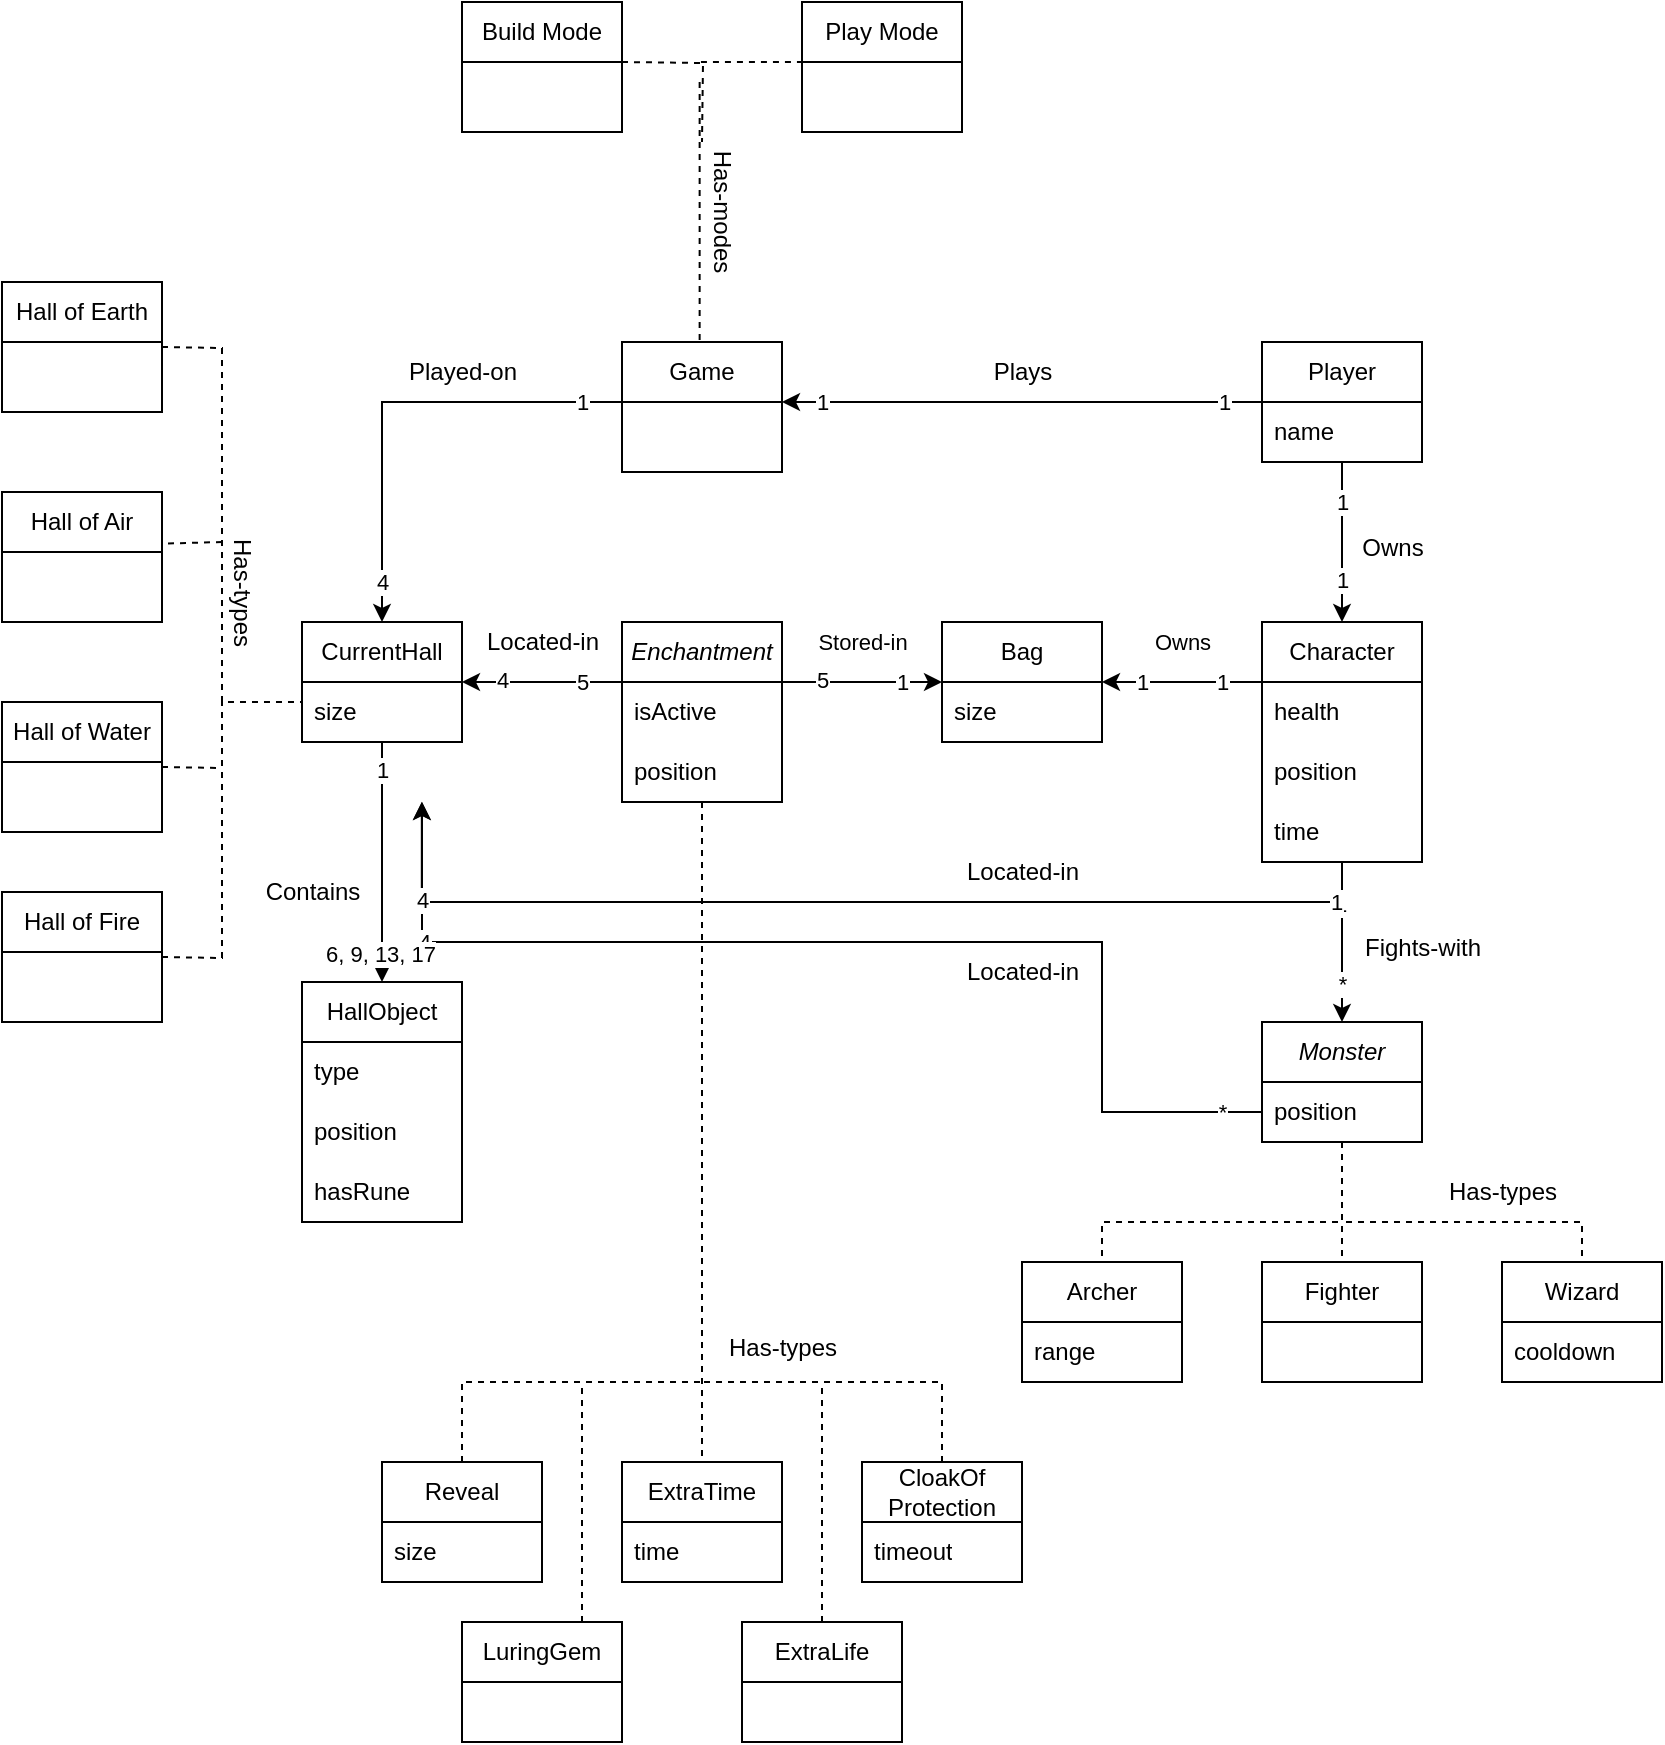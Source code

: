 <mxfile version="24.8.6">
  <diagram id="r8StI41gAjKJ_KKMtLnY" name="Detailed Domain Objects">
    <mxGraphModel dx="1034" dy="1121" grid="1" gridSize="10" guides="1" tooltips="1" connect="1" arrows="1" fold="1" page="1" pageScale="1" pageWidth="850" pageHeight="1100" math="0" shadow="0">
      <root>
        <mxCell id="0" />
        <mxCell id="1" parent="0" />
        <mxCell id="TjRaZC3jn_KxcwbMrIzf-22" value="" style="edgeStyle=orthogonalEdgeStyle;rounded=0;orthogonalLoop=1;jettySize=auto;html=1;" parent="1" source="0Rh8V5HHN-aJFmxf6Aqr-1" target="TjRaZC3jn_KxcwbMrIzf-15" edge="1">
          <mxGeometry relative="1" as="geometry">
            <Array as="points">
              <mxPoint x="600" y="410" />
              <mxPoint x="600" y="410" />
            </Array>
          </mxGeometry>
        </mxCell>
        <mxCell id="TjRaZC3jn_KxcwbMrIzf-27" value="1" style="edgeLabel;html=1;align=center;verticalAlign=middle;resizable=0;points=[];" parent="TjRaZC3jn_KxcwbMrIzf-22" vertex="1" connectable="0">
          <mxGeometry x="-0.741" relative="1" as="geometry">
            <mxPoint x="-10" as="offset" />
          </mxGeometry>
        </mxCell>
        <mxCell id="TjRaZC3jn_KxcwbMrIzf-28" value="1" style="edgeLabel;html=1;align=center;verticalAlign=middle;resizable=0;points=[];" parent="TjRaZC3jn_KxcwbMrIzf-22" vertex="1" connectable="0">
          <mxGeometry x="0.502" relative="1" as="geometry">
            <mxPoint as="offset" />
          </mxGeometry>
        </mxCell>
        <mxCell id="TjRaZC3jn_KxcwbMrIzf-95" value="Owns" style="edgeLabel;html=1;align=center;verticalAlign=middle;resizable=0;points=[];" parent="TjRaZC3jn_KxcwbMrIzf-22" vertex="1" connectable="0">
          <mxGeometry x="0.121" relative="1" as="geometry">
            <mxPoint x="5" y="-20" as="offset" />
          </mxGeometry>
        </mxCell>
        <mxCell id="g17bpL9wYoFB-NFb3FNg-5" style="edgeStyle=orthogonalEdgeStyle;rounded=0;orthogonalLoop=1;jettySize=auto;html=1;entryX=0.5;entryY=0;entryDx=0;entryDy=0;" parent="1" source="0Rh8V5HHN-aJFmxf6Aqr-1" target="g17bpL9wYoFB-NFb3FNg-1" edge="1">
          <mxGeometry relative="1" as="geometry" />
        </mxCell>
        <mxCell id="_4MEU1xwUwrtrg2qVa-n-15" value="1" style="edgeLabel;html=1;align=center;verticalAlign=middle;resizable=0;points=[];" parent="g17bpL9wYoFB-NFb3FNg-5" vertex="1" connectable="0">
          <mxGeometry x="-0.766" y="-1" relative="1" as="geometry">
            <mxPoint y="11" as="offset" />
          </mxGeometry>
        </mxCell>
        <mxCell id="_4MEU1xwUwrtrg2qVa-n-16" value="*" style="edgeLabel;html=1;align=center;verticalAlign=middle;resizable=0;points=[];" parent="g17bpL9wYoFB-NFb3FNg-5" vertex="1" connectable="0">
          <mxGeometry x="0.734" relative="1" as="geometry">
            <mxPoint y="-9" as="offset" />
          </mxGeometry>
        </mxCell>
        <mxCell id="0Rh8V5HHN-aJFmxf6Aqr-1" value="&lt;span style=&quot;font-weight: normal;&quot;&gt;Character&lt;/span&gt;" style="swimlane;fontStyle=1;childLayout=stackLayout;horizontal=1;startSize=30;horizontalStack=0;resizeParent=1;resizeParentMax=0;resizeLast=0;collapsible=1;marginBottom=0;whiteSpace=wrap;html=1;" parent="1" vertex="1">
          <mxGeometry x="640" y="380" width="80" height="120" as="geometry">
            <mxRectangle x="440" y="200" width="70" height="30" as="alternateBounds" />
          </mxGeometry>
        </mxCell>
        <mxCell id="0Rh8V5HHN-aJFmxf6Aqr-2" value="health" style="text;strokeColor=none;fillColor=none;align=left;verticalAlign=middle;spacingLeft=4;spacingRight=4;overflow=hidden;points=[[0,0.5],[1,0.5]];portConstraint=eastwest;rotatable=0;whiteSpace=wrap;html=1;" parent="0Rh8V5HHN-aJFmxf6Aqr-1" vertex="1">
          <mxGeometry y="30" width="80" height="30" as="geometry" />
        </mxCell>
        <mxCell id="SwJz4r6C3m7XHFzL_v_7-4" value="position" style="text;strokeColor=none;fillColor=none;align=left;verticalAlign=middle;spacingLeft=4;spacingRight=4;overflow=hidden;points=[[0,0.5],[1,0.5]];portConstraint=eastwest;rotatable=0;whiteSpace=wrap;html=1;" parent="0Rh8V5HHN-aJFmxf6Aqr-1" vertex="1">
          <mxGeometry y="60" width="80" height="30" as="geometry" />
        </mxCell>
        <mxCell id="TjRaZC3jn_KxcwbMrIzf-1" value="time" style="text;strokeColor=none;fillColor=none;align=left;verticalAlign=middle;spacingLeft=4;spacingRight=4;overflow=hidden;points=[[0,0.5],[1,0.5]];portConstraint=eastwest;rotatable=0;whiteSpace=wrap;html=1;" parent="0Rh8V5HHN-aJFmxf6Aqr-1" vertex="1">
          <mxGeometry y="90" width="80" height="30" as="geometry" />
        </mxCell>
        <mxCell id="aRfdHokwUmLGLlGSiAN2-11" style="edgeStyle=orthogonalEdgeStyle;rounded=0;orthogonalLoop=1;jettySize=auto;html=1;entryX=0.5;entryY=0;entryDx=0;entryDy=0;dashed=1;endArrow=none;endFill=0;exitX=0.5;exitY=1;exitDx=0;exitDy=0;exitPerimeter=0;" parent="1" source="aRfdHokwUmLGLlGSiAN2-21" target="aRfdHokwUmLGLlGSiAN2-3" edge="1">
          <mxGeometry relative="1" as="geometry">
            <mxPoint x="360" y="500.24" as="sourcePoint" />
          </mxGeometry>
        </mxCell>
        <mxCell id="TjRaZC3jn_KxcwbMrIzf-24" value="" style="edgeStyle=orthogonalEdgeStyle;rounded=0;orthogonalLoop=1;jettySize=auto;html=1;endArrow=none;endFill=0;startArrow=classic;startFill=1;" parent="1" source="TjRaZC3jn_KxcwbMrIzf-14" edge="1">
          <mxGeometry relative="1" as="geometry">
            <mxPoint x="400" y="410.043" as="targetPoint" />
            <Array as="points">
              <mxPoint x="460" y="410" />
              <mxPoint x="460" y="410" />
            </Array>
          </mxGeometry>
        </mxCell>
        <mxCell id="TjRaZC3jn_KxcwbMrIzf-29" value="1" style="edgeLabel;html=1;align=center;verticalAlign=middle;resizable=0;points=[];" parent="TjRaZC3jn_KxcwbMrIzf-24" vertex="1" connectable="0">
          <mxGeometry x="-0.495" relative="1" as="geometry">
            <mxPoint as="offset" />
          </mxGeometry>
        </mxCell>
        <mxCell id="TjRaZC3jn_KxcwbMrIzf-30" value="5" style="edgeLabel;html=1;align=center;verticalAlign=middle;resizable=0;points=[];" parent="TjRaZC3jn_KxcwbMrIzf-24" vertex="1" connectable="0">
          <mxGeometry x="0.5" y="-1" relative="1" as="geometry">
            <mxPoint as="offset" />
          </mxGeometry>
        </mxCell>
        <mxCell id="TjRaZC3jn_KxcwbMrIzf-14" value="Bag" style="swimlane;fontStyle=0;childLayout=stackLayout;horizontal=1;startSize=30;horizontalStack=0;resizeParent=1;resizeParentMax=0;resizeLast=0;collapsible=1;marginBottom=0;whiteSpace=wrap;html=1;" parent="1" vertex="1">
          <mxGeometry x="480" y="380" width="80" height="60" as="geometry" />
        </mxCell>
        <mxCell id="TjRaZC3jn_KxcwbMrIzf-15" value="size" style="text;strokeColor=none;fillColor=none;align=left;verticalAlign=middle;spacingLeft=4;spacingRight=4;overflow=hidden;points=[[0,0.5],[1,0.5]];portConstraint=eastwest;rotatable=0;whiteSpace=wrap;html=1;" parent="TjRaZC3jn_KxcwbMrIzf-14" vertex="1">
          <mxGeometry y="30" width="80" height="30" as="geometry" />
        </mxCell>
        <mxCell id="TjRaZC3jn_KxcwbMrIzf-96" value="Stored-in" style="edgeLabel;html=1;align=center;verticalAlign=middle;resizable=0;points=[];" parent="1" vertex="1" connectable="0">
          <mxGeometry x="440" y="390" as="geometry" />
        </mxCell>
        <mxCell id="ca2DVE8kGFUFVi8s4Go_-4" style="edgeStyle=orthogonalEdgeStyle;rounded=0;orthogonalLoop=1;jettySize=auto;html=1;entryX=0.5;entryY=0;entryDx=0;entryDy=0;" parent="1" source="ca2DVE8kGFUFVi8s4Go_-1" target="0Rh8V5HHN-aJFmxf6Aqr-1" edge="1">
          <mxGeometry relative="1" as="geometry" />
        </mxCell>
        <mxCell id="ca2DVE8kGFUFVi8s4Go_-6" value="1" style="edgeLabel;html=1;align=center;verticalAlign=middle;resizable=0;points=[];" parent="ca2DVE8kGFUFVi8s4Go_-4" vertex="1" connectable="0">
          <mxGeometry x="-0.512" relative="1" as="geometry">
            <mxPoint as="offset" />
          </mxGeometry>
        </mxCell>
        <mxCell id="ca2DVE8kGFUFVi8s4Go_-7" value="1" style="edgeLabel;html=1;align=center;verticalAlign=middle;resizable=0;points=[];" parent="ca2DVE8kGFUFVi8s4Go_-4" vertex="1" connectable="0">
          <mxGeometry x="0.457" y="1" relative="1" as="geometry">
            <mxPoint x="-1" as="offset" />
          </mxGeometry>
        </mxCell>
        <mxCell id="ca2DVE8kGFUFVi8s4Go_-1" value="Player" style="swimlane;fontStyle=0;childLayout=stackLayout;horizontal=1;startSize=30;horizontalStack=0;resizeParent=1;resizeParentMax=0;resizeLast=0;collapsible=1;marginBottom=0;whiteSpace=wrap;html=1;" parent="1" vertex="1">
          <mxGeometry x="640" y="240" width="80" height="60" as="geometry">
            <mxRectangle x="90" y="220" width="70" height="30" as="alternateBounds" />
          </mxGeometry>
        </mxCell>
        <mxCell id="ca2DVE8kGFUFVi8s4Go_-2" value="name" style="text;strokeColor=none;fillColor=none;align=left;verticalAlign=middle;spacingLeft=4;spacingRight=4;overflow=hidden;points=[[0,0.5],[1,0.5]];portConstraint=eastwest;rotatable=0;whiteSpace=wrap;html=1;" parent="ca2DVE8kGFUFVi8s4Go_-1" vertex="1">
          <mxGeometry y="30" width="80" height="30" as="geometry" />
        </mxCell>
        <mxCell id="ca2DVE8kGFUFVi8s4Go_-8" value="Owns" style="text;html=1;align=center;verticalAlign=middle;resizable=0;points=[];autosize=1;strokeColor=none;fillColor=none;" parent="1" vertex="1">
          <mxGeometry x="680" y="328" width="50" height="30" as="geometry" />
        </mxCell>
        <mxCell id="_4MEU1xwUwrtrg2qVa-n-11" style="edgeStyle=orthogonalEdgeStyle;rounded=0;orthogonalLoop=1;jettySize=auto;html=1;entryX=0.5;entryY=0;entryDx=0;entryDy=0;endArrow=none;endFill=0;dashed=1;" parent="1" source="g17bpL9wYoFB-NFb3FNg-1" target="_4MEU1xwUwrtrg2qVa-n-4" edge="1">
          <mxGeometry relative="1" as="geometry" />
        </mxCell>
        <mxCell id="_4MEU1xwUwrtrg2qVa-n-12" style="edgeStyle=orthogonalEdgeStyle;rounded=0;orthogonalLoop=1;jettySize=auto;html=1;entryX=0.5;entryY=0;entryDx=0;entryDy=0;endArrow=none;endFill=0;dashed=1;" parent="1" source="g17bpL9wYoFB-NFb3FNg-1" target="_4MEU1xwUwrtrg2qVa-n-1" edge="1">
          <mxGeometry relative="1" as="geometry">
            <Array as="points">
              <mxPoint x="680" y="680" />
              <mxPoint x="560" y="680" />
            </Array>
          </mxGeometry>
        </mxCell>
        <mxCell id="_4MEU1xwUwrtrg2qVa-n-13" style="edgeStyle=orthogonalEdgeStyle;rounded=0;orthogonalLoop=1;jettySize=auto;html=1;endArrow=none;endFill=0;dashed=1;" parent="1" source="g17bpL9wYoFB-NFb3FNg-1" target="_4MEU1xwUwrtrg2qVa-n-7" edge="1">
          <mxGeometry relative="1" as="geometry">
            <Array as="points">
              <mxPoint x="680" y="680" />
              <mxPoint x="800" y="680" />
            </Array>
          </mxGeometry>
        </mxCell>
        <mxCell id="g17bpL9wYoFB-NFb3FNg-1" value="&lt;i&gt;Monster&lt;/i&gt;" style="swimlane;fontStyle=0;childLayout=stackLayout;horizontal=1;startSize=30;horizontalStack=0;resizeParent=1;resizeParentMax=0;resizeLast=0;collapsible=1;marginBottom=0;whiteSpace=wrap;html=1;" parent="1" vertex="1">
          <mxGeometry x="640" y="580" width="80" height="60" as="geometry" />
        </mxCell>
        <mxCell id="gsJrrwT2Hb-L0x3gSjcv-2" style="edgeStyle=orthogonalEdgeStyle;rounded=0;orthogonalLoop=1;jettySize=auto;html=1;" parent="g17bpL9wYoFB-NFb3FNg-1" source="g17bpL9wYoFB-NFb3FNg-2" edge="1">
          <mxGeometry relative="1" as="geometry">
            <mxPoint x="-420" y="-110" as="targetPoint" />
            <Array as="points">
              <mxPoint x="-80" y="45" />
              <mxPoint x="-80" y="-40" />
              <mxPoint x="-420" y="-40" />
            </Array>
          </mxGeometry>
        </mxCell>
        <mxCell id="gsJrrwT2Hb-L0x3gSjcv-3" value="4" style="edgeLabel;html=1;align=center;verticalAlign=middle;resizable=0;points=[];" parent="gsJrrwT2Hb-L0x3gSjcv-2" vertex="1" connectable="0">
          <mxGeometry x="0.754" relative="1" as="geometry">
            <mxPoint as="offset" />
          </mxGeometry>
        </mxCell>
        <mxCell id="gsJrrwT2Hb-L0x3gSjcv-4" value="*" style="edgeLabel;html=1;align=center;verticalAlign=middle;resizable=0;points=[];" parent="gsJrrwT2Hb-L0x3gSjcv-2" vertex="1" connectable="0">
          <mxGeometry x="-0.931" relative="1" as="geometry">
            <mxPoint as="offset" />
          </mxGeometry>
        </mxCell>
        <mxCell id="g17bpL9wYoFB-NFb3FNg-2" value="position" style="text;strokeColor=none;fillColor=none;align=left;verticalAlign=middle;spacingLeft=4;spacingRight=4;overflow=hidden;points=[[0,0.5],[1,0.5]];portConstraint=eastwest;rotatable=0;whiteSpace=wrap;html=1;" parent="g17bpL9wYoFB-NFb3FNg-1" vertex="1">
          <mxGeometry y="30" width="80" height="30" as="geometry" />
        </mxCell>
        <mxCell id="g17bpL9wYoFB-NFb3FNg-6" value="Fights-with" style="text;html=1;align=center;verticalAlign=middle;resizable=0;points=[];autosize=1;strokeColor=none;fillColor=none;" parent="1" vertex="1">
          <mxGeometry x="680" y="528" width="80" height="30" as="geometry" />
        </mxCell>
        <mxCell id="_4MEU1xwUwrtrg2qVa-n-1" value="Archer" style="swimlane;fontStyle=0;childLayout=stackLayout;horizontal=1;startSize=30;horizontalStack=0;resizeParent=1;resizeParentMax=0;resizeLast=0;collapsible=1;marginBottom=0;whiteSpace=wrap;html=1;" parent="1" vertex="1">
          <mxGeometry x="520" y="700" width="80" height="60" as="geometry" />
        </mxCell>
        <mxCell id="_4MEU1xwUwrtrg2qVa-n-2" value="range" style="text;strokeColor=none;fillColor=none;align=left;verticalAlign=middle;spacingLeft=4;spacingRight=4;overflow=hidden;points=[[0,0.5],[1,0.5]];portConstraint=eastwest;rotatable=0;whiteSpace=wrap;html=1;" parent="_4MEU1xwUwrtrg2qVa-n-1" vertex="1">
          <mxGeometry y="30" width="80" height="30" as="geometry" />
        </mxCell>
        <mxCell id="_4MEU1xwUwrtrg2qVa-n-4" value="Fighter" style="swimlane;fontStyle=0;childLayout=stackLayout;horizontal=1;startSize=30;horizontalStack=0;resizeParent=1;resizeParentMax=0;resizeLast=0;collapsible=1;marginBottom=0;whiteSpace=wrap;html=1;" parent="1" vertex="1">
          <mxGeometry x="640" y="700" width="80" height="60" as="geometry" />
        </mxCell>
        <mxCell id="_4MEU1xwUwrtrg2qVa-n-7" value="Wizard" style="swimlane;fontStyle=0;childLayout=stackLayout;horizontal=1;startSize=30;horizontalStack=0;resizeParent=1;resizeParentMax=0;resizeLast=0;collapsible=1;marginBottom=0;whiteSpace=wrap;html=1;" parent="1" vertex="1">
          <mxGeometry x="760" y="700" width="80" height="60" as="geometry" />
        </mxCell>
        <mxCell id="_4MEU1xwUwrtrg2qVa-n-9" value="cooldown" style="text;strokeColor=none;fillColor=none;align=left;verticalAlign=middle;spacingLeft=4;spacingRight=4;overflow=hidden;points=[[0,0.5],[1,0.5]];portConstraint=eastwest;rotatable=0;whiteSpace=wrap;html=1;" parent="_4MEU1xwUwrtrg2qVa-n-7" vertex="1">
          <mxGeometry y="30" width="80" height="30" as="geometry" />
        </mxCell>
        <mxCell id="_4MEU1xwUwrtrg2qVa-n-14" value="Has-types" style="text;html=1;align=center;verticalAlign=middle;resizable=0;points=[];autosize=1;strokeColor=none;fillColor=none;" parent="1" vertex="1">
          <mxGeometry x="720" y="650" width="80" height="30" as="geometry" />
        </mxCell>
        <mxCell id="_x8hiutBH-JmUz55GsaO-1" value="&lt;span style=&quot;font-weight: 400;&quot;&gt;Game&lt;/span&gt;" style="swimlane;fontStyle=1;childLayout=stackLayout;horizontal=1;startSize=30;horizontalStack=0;resizeParent=1;resizeParentMax=0;resizeLast=0;collapsible=1;marginBottom=0;whiteSpace=wrap;html=1;" parent="1" vertex="1">
          <mxGeometry x="320" y="240" width="80" height="65" as="geometry">
            <mxRectangle x="90" y="220" width="70" height="30" as="alternateBounds" />
          </mxGeometry>
        </mxCell>
        <mxCell id="810sG7xn7kx9q1Y_Kwxc-1" style="edgeStyle=orthogonalEdgeStyle;rounded=0;orthogonalLoop=1;jettySize=auto;html=1;" parent="1" source="ca2DVE8kGFUFVi8s4Go_-2" edge="1">
          <mxGeometry relative="1" as="geometry">
            <mxPoint x="400" y="270" as="targetPoint" />
            <Array as="points">
              <mxPoint x="400" y="270" />
            </Array>
          </mxGeometry>
        </mxCell>
        <mxCell id="810sG7xn7kx9q1Y_Kwxc-2" value="1" style="edgeLabel;html=1;align=center;verticalAlign=middle;resizable=0;points=[];" parent="810sG7xn7kx9q1Y_Kwxc-1" vertex="1" connectable="0">
          <mxGeometry x="-0.836" relative="1" as="geometry">
            <mxPoint as="offset" />
          </mxGeometry>
        </mxCell>
        <mxCell id="810sG7xn7kx9q1Y_Kwxc-3" value="1" style="edgeLabel;html=1;align=center;verticalAlign=middle;resizable=0;points=[];" parent="810sG7xn7kx9q1Y_Kwxc-1" vertex="1" connectable="0">
          <mxGeometry x="0.833" relative="1" as="geometry">
            <mxPoint as="offset" />
          </mxGeometry>
        </mxCell>
        <mxCell id="810sG7xn7kx9q1Y_Kwxc-4" value="Plays" style="text;html=1;align=center;verticalAlign=middle;resizable=0;points=[];autosize=1;strokeColor=none;fillColor=none;" parent="1" vertex="1">
          <mxGeometry x="495" y="240" width="50" height="30" as="geometry" />
        </mxCell>
        <mxCell id="b-oPddhFN45rorg31LUu-21" style="edgeStyle=orthogonalEdgeStyle;rounded=0;orthogonalLoop=1;jettySize=auto;html=1;entryX=0.5;entryY=0;entryDx=0;entryDy=0;" parent="1" source="810sG7xn7kx9q1Y_Kwxc-10" target="b-oPddhFN45rorg31LUu-17" edge="1">
          <mxGeometry relative="1" as="geometry" />
        </mxCell>
        <mxCell id="b-oPddhFN45rorg31LUu-22" value="1" style="edgeLabel;html=1;align=center;verticalAlign=middle;resizable=0;points=[];" parent="b-oPddhFN45rorg31LUu-21" vertex="1" connectable="0">
          <mxGeometry x="-0.771" relative="1" as="geometry">
            <mxPoint as="offset" />
          </mxGeometry>
        </mxCell>
        <mxCell id="b-oPddhFN45rorg31LUu-23" value="6, 9, 13, 17" style="edgeLabel;html=1;align=center;verticalAlign=middle;resizable=0;points=[];" parent="b-oPddhFN45rorg31LUu-21" vertex="1" connectable="0">
          <mxGeometry x="0.761" y="-1" relative="1" as="geometry">
            <mxPoint as="offset" />
          </mxGeometry>
        </mxCell>
        <mxCell id="810sG7xn7kx9q1Y_Kwxc-10" value="&lt;span style=&quot;font-weight: normal;&quot;&gt;CurrentHall&lt;/span&gt;" style="swimlane;fontStyle=1;childLayout=stackLayout;horizontal=1;startSize=30;horizontalStack=0;resizeParent=1;resizeParentMax=0;resizeLast=0;collapsible=1;marginBottom=0;whiteSpace=wrap;html=1;" parent="1" vertex="1">
          <mxGeometry x="160" y="380" width="80" height="60" as="geometry">
            <mxRectangle x="90" y="220" width="70" height="30" as="alternateBounds" />
          </mxGeometry>
        </mxCell>
        <mxCell id="810sG7xn7kx9q1Y_Kwxc-11" value="size" style="text;strokeColor=none;fillColor=none;align=left;verticalAlign=middle;spacingLeft=4;spacingRight=4;overflow=hidden;points=[[0,0.5],[1,0.5]];portConstraint=eastwest;rotatable=0;whiteSpace=wrap;html=1;" parent="810sG7xn7kx9q1Y_Kwxc-10" vertex="1">
          <mxGeometry y="30" width="80" height="30" as="geometry" />
        </mxCell>
        <mxCell id="810sG7xn7kx9q1Y_Kwxc-13" style="edgeStyle=orthogonalEdgeStyle;rounded=0;orthogonalLoop=1;jettySize=auto;html=1;" parent="1" edge="1">
          <mxGeometry relative="1" as="geometry">
            <mxPoint x="320" y="410.043" as="sourcePoint" />
            <mxPoint x="240" y="410" as="targetPoint" />
            <Array as="points">
              <mxPoint x="240" y="410" />
            </Array>
          </mxGeometry>
        </mxCell>
        <mxCell id="810sG7xn7kx9q1Y_Kwxc-15" value="5" style="edgeLabel;html=1;align=center;verticalAlign=middle;resizable=0;points=[];" parent="810sG7xn7kx9q1Y_Kwxc-13" vertex="1" connectable="0">
          <mxGeometry x="-0.747" relative="1" as="geometry">
            <mxPoint x="-10" as="offset" />
          </mxGeometry>
        </mxCell>
        <mxCell id="810sG7xn7kx9q1Y_Kwxc-16" value="4" style="edgeLabel;html=1;align=center;verticalAlign=middle;resizable=0;points=[];" parent="810sG7xn7kx9q1Y_Kwxc-13" vertex="1" connectable="0">
          <mxGeometry x="0.513" y="-1" relative="1" as="geometry">
            <mxPoint as="offset" />
          </mxGeometry>
        </mxCell>
        <mxCell id="810sG7xn7kx9q1Y_Kwxc-14" style="edgeStyle=orthogonalEdgeStyle;rounded=0;orthogonalLoop=1;jettySize=auto;html=1;entryX=0.5;entryY=0;entryDx=0;entryDy=0;" parent="1" target="810sG7xn7kx9q1Y_Kwxc-10" edge="1">
          <mxGeometry relative="1" as="geometry">
            <mxPoint x="320" y="270" as="sourcePoint" />
            <Array as="points">
              <mxPoint x="200" y="270" />
            </Array>
          </mxGeometry>
        </mxCell>
        <mxCell id="810sG7xn7kx9q1Y_Kwxc-18" value="1" style="edgeLabel;html=1;align=center;verticalAlign=middle;resizable=0;points=[];" parent="810sG7xn7kx9q1Y_Kwxc-14" vertex="1" connectable="0">
          <mxGeometry x="-0.827" relative="1" as="geometry">
            <mxPoint as="offset" />
          </mxGeometry>
        </mxCell>
        <mxCell id="810sG7xn7kx9q1Y_Kwxc-19" value="4" style="edgeLabel;html=1;align=center;verticalAlign=middle;resizable=0;points=[];" parent="810sG7xn7kx9q1Y_Kwxc-14" vertex="1" connectable="0">
          <mxGeometry x="0.824" relative="1" as="geometry">
            <mxPoint as="offset" />
          </mxGeometry>
        </mxCell>
        <mxCell id="810sG7xn7kx9q1Y_Kwxc-17" value="Located-in" style="text;html=1;align=center;verticalAlign=middle;resizable=0;points=[];autosize=1;strokeColor=none;fillColor=none;" parent="1" vertex="1">
          <mxGeometry x="240" y="375" width="80" height="30" as="geometry" />
        </mxCell>
        <mxCell id="810sG7xn7kx9q1Y_Kwxc-20" value="Played-on" style="text;html=1;align=center;verticalAlign=middle;resizable=0;points=[];autosize=1;strokeColor=none;fillColor=none;" parent="1" vertex="1">
          <mxGeometry x="200" y="240" width="80" height="30" as="geometry" />
        </mxCell>
        <mxCell id="b-oPddhFN45rorg31LUu-1" style="edgeStyle=orthogonalEdgeStyle;rounded=0;orthogonalLoop=1;jettySize=auto;html=1;entryX=0.749;entryY=0.995;entryDx=0;entryDy=0;entryPerimeter=0;" parent="1" source="0Rh8V5HHN-aJFmxf6Aqr-1" edge="1">
          <mxGeometry relative="1" as="geometry">
            <Array as="points">
              <mxPoint x="680" y="520" />
              <mxPoint x="220" y="520" />
            </Array>
            <mxPoint x="219.92" y="469.85" as="targetPoint" />
          </mxGeometry>
        </mxCell>
        <mxCell id="b-oPddhFN45rorg31LUu-2" value="1" style="edgeLabel;html=1;align=center;verticalAlign=middle;resizable=0;points=[];" parent="b-oPddhFN45rorg31LUu-1" vertex="1" connectable="0">
          <mxGeometry x="-0.912" relative="1" as="geometry">
            <mxPoint as="offset" />
          </mxGeometry>
        </mxCell>
        <mxCell id="b-oPddhFN45rorg31LUu-3" value="4" style="edgeLabel;html=1;align=center;verticalAlign=middle;resizable=0;points=[];" parent="b-oPddhFN45rorg31LUu-1" vertex="1" connectable="0">
          <mxGeometry x="0.816" relative="1" as="geometry">
            <mxPoint as="offset" />
          </mxGeometry>
        </mxCell>
        <mxCell id="b-oPddhFN45rorg31LUu-17" value="&lt;span style=&quot;font-weight: 400;&quot;&gt;HallObject&lt;/span&gt;" style="swimlane;fontStyle=1;childLayout=stackLayout;horizontal=1;startSize=30;horizontalStack=0;resizeParent=1;resizeParentMax=0;resizeLast=0;collapsible=1;marginBottom=0;whiteSpace=wrap;html=1;" parent="1" vertex="1">
          <mxGeometry x="160" y="560" width="80" height="120" as="geometry">
            <mxRectangle x="440" y="200" width="70" height="30" as="alternateBounds" />
          </mxGeometry>
        </mxCell>
        <mxCell id="b-oPddhFN45rorg31LUu-18" value="type" style="text;strokeColor=none;fillColor=none;align=left;verticalAlign=middle;spacingLeft=4;spacingRight=4;overflow=hidden;points=[[0,0.5],[1,0.5]];portConstraint=eastwest;rotatable=0;whiteSpace=wrap;html=1;" parent="b-oPddhFN45rorg31LUu-17" vertex="1">
          <mxGeometry y="30" width="80" height="30" as="geometry" />
        </mxCell>
        <mxCell id="b-oPddhFN45rorg31LUu-19" value="position" style="text;strokeColor=none;fillColor=none;align=left;verticalAlign=middle;spacingLeft=4;spacingRight=4;overflow=hidden;points=[[0,0.5],[1,0.5]];portConstraint=eastwest;rotatable=0;whiteSpace=wrap;html=1;" parent="b-oPddhFN45rorg31LUu-17" vertex="1">
          <mxGeometry y="60" width="80" height="30" as="geometry" />
        </mxCell>
        <mxCell id="b-oPddhFN45rorg31LUu-20" value="hasRune" style="text;strokeColor=none;fillColor=none;align=left;verticalAlign=middle;spacingLeft=4;spacingRight=4;overflow=hidden;points=[[0,0.5],[1,0.5]];portConstraint=eastwest;rotatable=0;whiteSpace=wrap;html=1;" parent="b-oPddhFN45rorg31LUu-17" vertex="1">
          <mxGeometry y="90" width="80" height="30" as="geometry" />
        </mxCell>
        <mxCell id="b-oPddhFN45rorg31LUu-25" value="Contains" style="text;html=1;align=center;verticalAlign=middle;resizable=0;points=[];autosize=1;strokeColor=none;fillColor=none;" parent="1" vertex="1">
          <mxGeometry x="130" y="500" width="70" height="30" as="geometry" />
        </mxCell>
        <mxCell id="b-oPddhFN45rorg31LUu-26" value="Located-in" style="text;html=1;align=center;verticalAlign=middle;resizable=0;points=[];autosize=1;strokeColor=none;fillColor=none;" parent="1" vertex="1">
          <mxGeometry x="480" y="490" width="80" height="30" as="geometry" />
        </mxCell>
        <mxCell id="aRfdHokwUmLGLlGSiAN2-14" style="edgeStyle=orthogonalEdgeStyle;rounded=0;orthogonalLoop=1;jettySize=auto;html=1;endArrow=none;endFill=0;dashed=1;" parent="1" source="aRfdHokwUmLGLlGSiAN2-1" edge="1">
          <mxGeometry relative="1" as="geometry">
            <mxPoint x="360" y="760" as="targetPoint" />
            <Array as="points">
              <mxPoint x="240" y="760" />
            </Array>
          </mxGeometry>
        </mxCell>
        <mxCell id="aRfdHokwUmLGLlGSiAN2-1" value="Reveal" style="swimlane;fontStyle=0;childLayout=stackLayout;horizontal=1;startSize=30;horizontalStack=0;resizeParent=1;resizeParentMax=0;resizeLast=0;collapsible=1;marginBottom=0;whiteSpace=wrap;html=1;" parent="1" vertex="1">
          <mxGeometry x="200" y="800" width="80" height="60" as="geometry" />
        </mxCell>
        <mxCell id="aRfdHokwUmLGLlGSiAN2-2" value="size" style="text;strokeColor=none;fillColor=none;align=left;verticalAlign=middle;spacingLeft=4;spacingRight=4;overflow=hidden;points=[[0,0.5],[1,0.5]];portConstraint=eastwest;rotatable=0;whiteSpace=wrap;html=1;" parent="aRfdHokwUmLGLlGSiAN2-1" vertex="1">
          <mxGeometry y="30" width="80" height="30" as="geometry" />
        </mxCell>
        <mxCell id="aRfdHokwUmLGLlGSiAN2-3" value="ExtraTime" style="swimlane;fontStyle=0;childLayout=stackLayout;horizontal=1;startSize=30;horizontalStack=0;resizeParent=1;resizeParentMax=0;resizeLast=0;collapsible=1;marginBottom=0;whiteSpace=wrap;html=1;" parent="1" vertex="1">
          <mxGeometry x="320" y="800" width="80" height="60" as="geometry" />
        </mxCell>
        <mxCell id="aRfdHokwUmLGLlGSiAN2-4" value="time" style="text;strokeColor=none;fillColor=none;align=left;verticalAlign=middle;spacingLeft=4;spacingRight=4;overflow=hidden;points=[[0,0.5],[1,0.5]];portConstraint=eastwest;rotatable=0;whiteSpace=wrap;html=1;" parent="aRfdHokwUmLGLlGSiAN2-3" vertex="1">
          <mxGeometry y="30" width="80" height="30" as="geometry" />
        </mxCell>
        <mxCell id="aRfdHokwUmLGLlGSiAN2-15" style="edgeStyle=orthogonalEdgeStyle;rounded=0;orthogonalLoop=1;jettySize=auto;html=1;endArrow=none;endFill=0;dashed=1;" parent="1" source="aRfdHokwUmLGLlGSiAN2-5" edge="1">
          <mxGeometry relative="1" as="geometry">
            <mxPoint x="360" y="760" as="targetPoint" />
            <Array as="points">
              <mxPoint x="480" y="760" />
            </Array>
          </mxGeometry>
        </mxCell>
        <mxCell id="aRfdHokwUmLGLlGSiAN2-5" value="CloakOf&lt;div&gt;Protection&lt;/div&gt;" style="swimlane;fontStyle=0;childLayout=stackLayout;horizontal=1;startSize=30;horizontalStack=0;resizeParent=1;resizeParentMax=0;resizeLast=0;collapsible=1;marginBottom=0;whiteSpace=wrap;html=1;" parent="1" vertex="1">
          <mxGeometry x="440" y="800" width="80" height="60" as="geometry" />
        </mxCell>
        <mxCell id="aRfdHokwUmLGLlGSiAN2-27" value="timeout" style="text;strokeColor=none;fillColor=none;align=left;verticalAlign=middle;spacingLeft=4;spacingRight=4;overflow=hidden;points=[[0,0.5],[1,0.5]];portConstraint=eastwest;rotatable=0;whiteSpace=wrap;html=1;" parent="aRfdHokwUmLGLlGSiAN2-5" vertex="1">
          <mxGeometry y="30" width="80" height="30" as="geometry" />
        </mxCell>
        <mxCell id="aRfdHokwUmLGLlGSiAN2-16" style="edgeStyle=orthogonalEdgeStyle;rounded=0;orthogonalLoop=1;jettySize=auto;html=1;endArrow=none;endFill=0;dashed=1;" parent="1" source="aRfdHokwUmLGLlGSiAN2-7" edge="1">
          <mxGeometry relative="1" as="geometry">
            <mxPoint x="300.0" y="760" as="targetPoint" />
            <Array as="points">
              <mxPoint x="300" y="850" />
              <mxPoint x="300" y="850" />
            </Array>
          </mxGeometry>
        </mxCell>
        <mxCell id="aRfdHokwUmLGLlGSiAN2-7" value="LuringGem" style="swimlane;fontStyle=0;childLayout=stackLayout;horizontal=1;startSize=30;horizontalStack=0;resizeParent=1;resizeParentMax=0;resizeLast=0;collapsible=1;marginBottom=0;whiteSpace=wrap;html=1;" parent="1" vertex="1">
          <mxGeometry x="240" y="880" width="80" height="60" as="geometry" />
        </mxCell>
        <mxCell id="aRfdHokwUmLGLlGSiAN2-17" style="edgeStyle=orthogonalEdgeStyle;rounded=0;orthogonalLoop=1;jettySize=auto;html=1;endArrow=none;endFill=0;dashed=1;" parent="1" source="aRfdHokwUmLGLlGSiAN2-9" edge="1">
          <mxGeometry relative="1" as="geometry">
            <mxPoint x="420" y="760" as="targetPoint" />
          </mxGeometry>
        </mxCell>
        <mxCell id="aRfdHokwUmLGLlGSiAN2-9" value="ExtraLife" style="swimlane;fontStyle=0;childLayout=stackLayout;horizontal=1;startSize=30;horizontalStack=0;resizeParent=1;resizeParentMax=0;resizeLast=0;collapsible=1;marginBottom=0;whiteSpace=wrap;html=1;" parent="1" vertex="1">
          <mxGeometry x="380" y="880" width="80" height="60" as="geometry" />
        </mxCell>
        <mxCell id="aRfdHokwUmLGLlGSiAN2-18" value="Has-types" style="text;html=1;align=center;verticalAlign=middle;resizable=0;points=[];autosize=1;strokeColor=none;fillColor=none;" parent="1" vertex="1">
          <mxGeometry x="360" y="728" width="80" height="30" as="geometry" />
        </mxCell>
        <mxCell id="aRfdHokwUmLGLlGSiAN2-19" value="&lt;i style=&quot;font-weight: 400;&quot;&gt;Enchantment&lt;/i&gt;" style="swimlane;fontStyle=1;childLayout=stackLayout;horizontal=1;startSize=30;horizontalStack=0;resizeParent=1;resizeParentMax=0;resizeLast=0;collapsible=1;marginBottom=0;whiteSpace=wrap;html=1;" parent="1" vertex="1">
          <mxGeometry x="320" y="380" width="80" height="90" as="geometry">
            <mxRectangle x="440" y="200" width="70" height="30" as="alternateBounds" />
          </mxGeometry>
        </mxCell>
        <mxCell id="aRfdHokwUmLGLlGSiAN2-20" value="isActive" style="text;strokeColor=none;fillColor=none;align=left;verticalAlign=middle;spacingLeft=4;spacingRight=4;overflow=hidden;points=[[0,0.5],[1,0.5]];portConstraint=eastwest;rotatable=0;whiteSpace=wrap;html=1;" parent="aRfdHokwUmLGLlGSiAN2-19" vertex="1">
          <mxGeometry y="30" width="80" height="30" as="geometry" />
        </mxCell>
        <mxCell id="aRfdHokwUmLGLlGSiAN2-21" value="position" style="text;strokeColor=none;fillColor=none;align=left;verticalAlign=middle;spacingLeft=4;spacingRight=4;overflow=hidden;points=[[0,0.5],[1,0.5]];portConstraint=eastwest;rotatable=0;whiteSpace=wrap;html=1;" parent="aRfdHokwUmLGLlGSiAN2-19" vertex="1">
          <mxGeometry y="60" width="80" height="30" as="geometry" />
        </mxCell>
        <mxCell id="aRfdHokwUmLGLlGSiAN2-26" value="Located-in" style="text;html=1;align=center;verticalAlign=middle;resizable=0;points=[];autosize=1;strokeColor=none;fillColor=none;" parent="1" vertex="1">
          <mxGeometry x="480" y="540" width="80" height="30" as="geometry" />
        </mxCell>
        <mxCell id="FLeqi9LknqKmzmqTHx1G-4" style="edgeStyle=orthogonalEdgeStyle;rounded=0;orthogonalLoop=1;jettySize=auto;html=1;dashed=1;endArrow=none;endFill=0;exitX=0.5;exitY=1.008;exitDx=0;exitDy=0;exitPerimeter=0;" parent="1" edge="1">
          <mxGeometry relative="1" as="geometry">
            <mxPoint x="358.82" y="110" as="sourcePoint" />
            <mxPoint x="358.82" y="240" as="targetPoint" />
          </mxGeometry>
        </mxCell>
        <mxCell id="FLeqi9LknqKmzmqTHx1G-5" style="edgeStyle=orthogonalEdgeStyle;rounded=0;orthogonalLoop=1;jettySize=auto;html=1;dashed=1;endArrow=none;endFill=0;" parent="1" edge="1">
          <mxGeometry relative="1" as="geometry">
            <mxPoint x="320" y="100" as="sourcePoint" />
            <mxPoint x="360" y="140" as="targetPoint" />
          </mxGeometry>
        </mxCell>
        <mxCell id="FLeqi9LknqKmzmqTHx1G-6" style="edgeStyle=orthogonalEdgeStyle;rounded=0;orthogonalLoop=1;jettySize=auto;html=1;dashed=1;endArrow=none;endFill=0;" parent="1" edge="1">
          <mxGeometry relative="1" as="geometry">
            <mxPoint x="359.47" y="100" as="sourcePoint" />
            <mxPoint x="410" y="100" as="targetPoint" />
          </mxGeometry>
        </mxCell>
        <mxCell id="FLeqi9LknqKmzmqTHx1G-7" value="&lt;span style=&quot;font-weight: 400;&quot;&gt;Play Mode&lt;/span&gt;" style="swimlane;fontStyle=1;childLayout=stackLayout;horizontal=1;startSize=30;horizontalStack=0;resizeParent=1;resizeParentMax=0;resizeLast=0;collapsible=1;marginBottom=0;whiteSpace=wrap;html=1;" parent="1" vertex="1">
          <mxGeometry x="410" y="70" width="80" height="65" as="geometry">
            <mxRectangle x="90" y="220" width="70" height="30" as="alternateBounds" />
          </mxGeometry>
        </mxCell>
        <mxCell id="FLeqi9LknqKmzmqTHx1G-9" value="&lt;span style=&quot;font-weight: 400;&quot;&gt;Build Mode&lt;/span&gt;" style="swimlane;fontStyle=1;childLayout=stackLayout;horizontal=1;startSize=30;horizontalStack=0;resizeParent=1;resizeParentMax=0;resizeLast=0;collapsible=1;marginBottom=0;whiteSpace=wrap;html=1;" parent="1" vertex="1">
          <mxGeometry x="240" y="70" width="80" height="65" as="geometry">
            <mxRectangle x="90" y="220" width="70" height="30" as="alternateBounds" />
          </mxGeometry>
        </mxCell>
        <mxCell id="FLeqi9LknqKmzmqTHx1G-11" value="Has-modes" style="text;html=1;align=center;verticalAlign=middle;whiteSpace=wrap;rounded=0;rotation=90;" parent="1" vertex="1">
          <mxGeometry x="330" y="160" width="80" height="30" as="geometry" />
        </mxCell>
        <mxCell id="FLeqi9LknqKmzmqTHx1G-17" value="&lt;span style=&quot;font-weight: 400;&quot;&gt;Hall of Earth&lt;/span&gt;" style="swimlane;fontStyle=1;childLayout=stackLayout;horizontal=1;startSize=30;horizontalStack=0;resizeParent=1;resizeParentMax=0;resizeLast=0;collapsible=1;marginBottom=0;whiteSpace=wrap;html=1;" parent="1" vertex="1">
          <mxGeometry x="10" y="210" width="80" height="65" as="geometry">
            <mxRectangle x="90" y="220" width="70" height="30" as="alternateBounds" />
          </mxGeometry>
        </mxCell>
        <mxCell id="FLeqi9LknqKmzmqTHx1G-18" value="&lt;span style=&quot;font-weight: 400;&quot;&gt;Hall of Air&lt;/span&gt;" style="swimlane;fontStyle=1;childLayout=stackLayout;horizontal=1;startSize=30;horizontalStack=0;resizeParent=1;resizeParentMax=0;resizeLast=0;collapsible=1;marginBottom=0;whiteSpace=wrap;html=1;" parent="1" vertex="1">
          <mxGeometry x="10" y="315" width="80" height="65" as="geometry">
            <mxRectangle x="90" y="220" width="70" height="30" as="alternateBounds" />
          </mxGeometry>
        </mxCell>
        <mxCell id="FLeqi9LknqKmzmqTHx1G-19" value="&lt;span style=&quot;font-weight: 400;&quot;&gt;Hall of Water&lt;/span&gt;" style="swimlane;fontStyle=1;childLayout=stackLayout;horizontal=1;startSize=30;horizontalStack=0;resizeParent=1;resizeParentMax=0;resizeLast=0;collapsible=1;marginBottom=0;whiteSpace=wrap;html=1;" parent="1" vertex="1">
          <mxGeometry x="10" y="420" width="80" height="65" as="geometry">
            <mxRectangle x="90" y="220" width="70" height="30" as="alternateBounds" />
          </mxGeometry>
        </mxCell>
        <mxCell id="FLeqi9LknqKmzmqTHx1G-27" value="" style="endArrow=none;dashed=1;html=1;rounded=0;exitX=1;exitY=0.5;exitDx=0;exitDy=0;" parent="FLeqi9LknqKmzmqTHx1G-19" source="FLeqi9LknqKmzmqTHx1G-19" edge="1">
          <mxGeometry width="50" height="50" relative="1" as="geometry">
            <mxPoint x="70" y="80" as="sourcePoint" />
            <mxPoint x="110" y="33" as="targetPoint" />
          </mxGeometry>
        </mxCell>
        <mxCell id="FLeqi9LknqKmzmqTHx1G-20" value="&lt;span style=&quot;font-weight: 400;&quot;&gt;Hall of Fire&lt;/span&gt;" style="swimlane;fontStyle=1;childLayout=stackLayout;horizontal=1;startSize=30;horizontalStack=0;resizeParent=1;resizeParentMax=0;resizeLast=0;collapsible=1;marginBottom=0;whiteSpace=wrap;html=1;" parent="1" vertex="1">
          <mxGeometry x="10" y="515" width="80" height="65" as="geometry">
            <mxRectangle x="90" y="220" width="70" height="30" as="alternateBounds" />
          </mxGeometry>
        </mxCell>
        <mxCell id="FLeqi9LknqKmzmqTHx1G-24" value="" style="endArrow=none;dashed=1;html=1;rounded=0;exitX=1;exitY=0.5;exitDx=0;exitDy=0;" parent="1" source="FLeqi9LknqKmzmqTHx1G-17" edge="1">
          <mxGeometry width="50" height="50" relative="1" as="geometry">
            <mxPoint x="120" y="240" as="sourcePoint" />
            <mxPoint x="160" y="420" as="targetPoint" />
            <Array as="points">
              <mxPoint x="120" y="243" />
              <mxPoint x="120" y="420" />
            </Array>
          </mxGeometry>
        </mxCell>
        <mxCell id="FLeqi9LknqKmzmqTHx1G-25" value="" style="endArrow=none;dashed=1;html=1;rounded=0;exitX=1;exitY=0.5;exitDx=0;exitDy=0;" parent="1" source="FLeqi9LknqKmzmqTHx1G-20" edge="1">
          <mxGeometry width="50" height="50" relative="1" as="geometry">
            <mxPoint x="70" y="470" as="sourcePoint" />
            <mxPoint x="120" y="420" as="targetPoint" />
            <Array as="points">
              <mxPoint x="120" y="548" />
            </Array>
          </mxGeometry>
        </mxCell>
        <mxCell id="FLeqi9LknqKmzmqTHx1G-26" value="" style="endArrow=none;dashed=1;html=1;rounded=0;entryX=1.008;entryY=0.397;entryDx=0;entryDy=0;entryPerimeter=0;" parent="1" target="FLeqi9LknqKmzmqTHx1G-18" edge="1">
          <mxGeometry width="50" height="50" relative="1" as="geometry">
            <mxPoint x="120" y="340" as="sourcePoint" />
            <mxPoint x="170" y="300" as="targetPoint" />
          </mxGeometry>
        </mxCell>
        <mxCell id="FLeqi9LknqKmzmqTHx1G-28" value="Has-types" style="text;html=1;align=center;verticalAlign=middle;resizable=0;points=[];autosize=1;strokeColor=none;fillColor=none;rotation=90;" parent="1" vertex="1">
          <mxGeometry x="90" y="350" width="80" height="30" as="geometry" />
        </mxCell>
      </root>
    </mxGraphModel>
  </diagram>
</mxfile>
